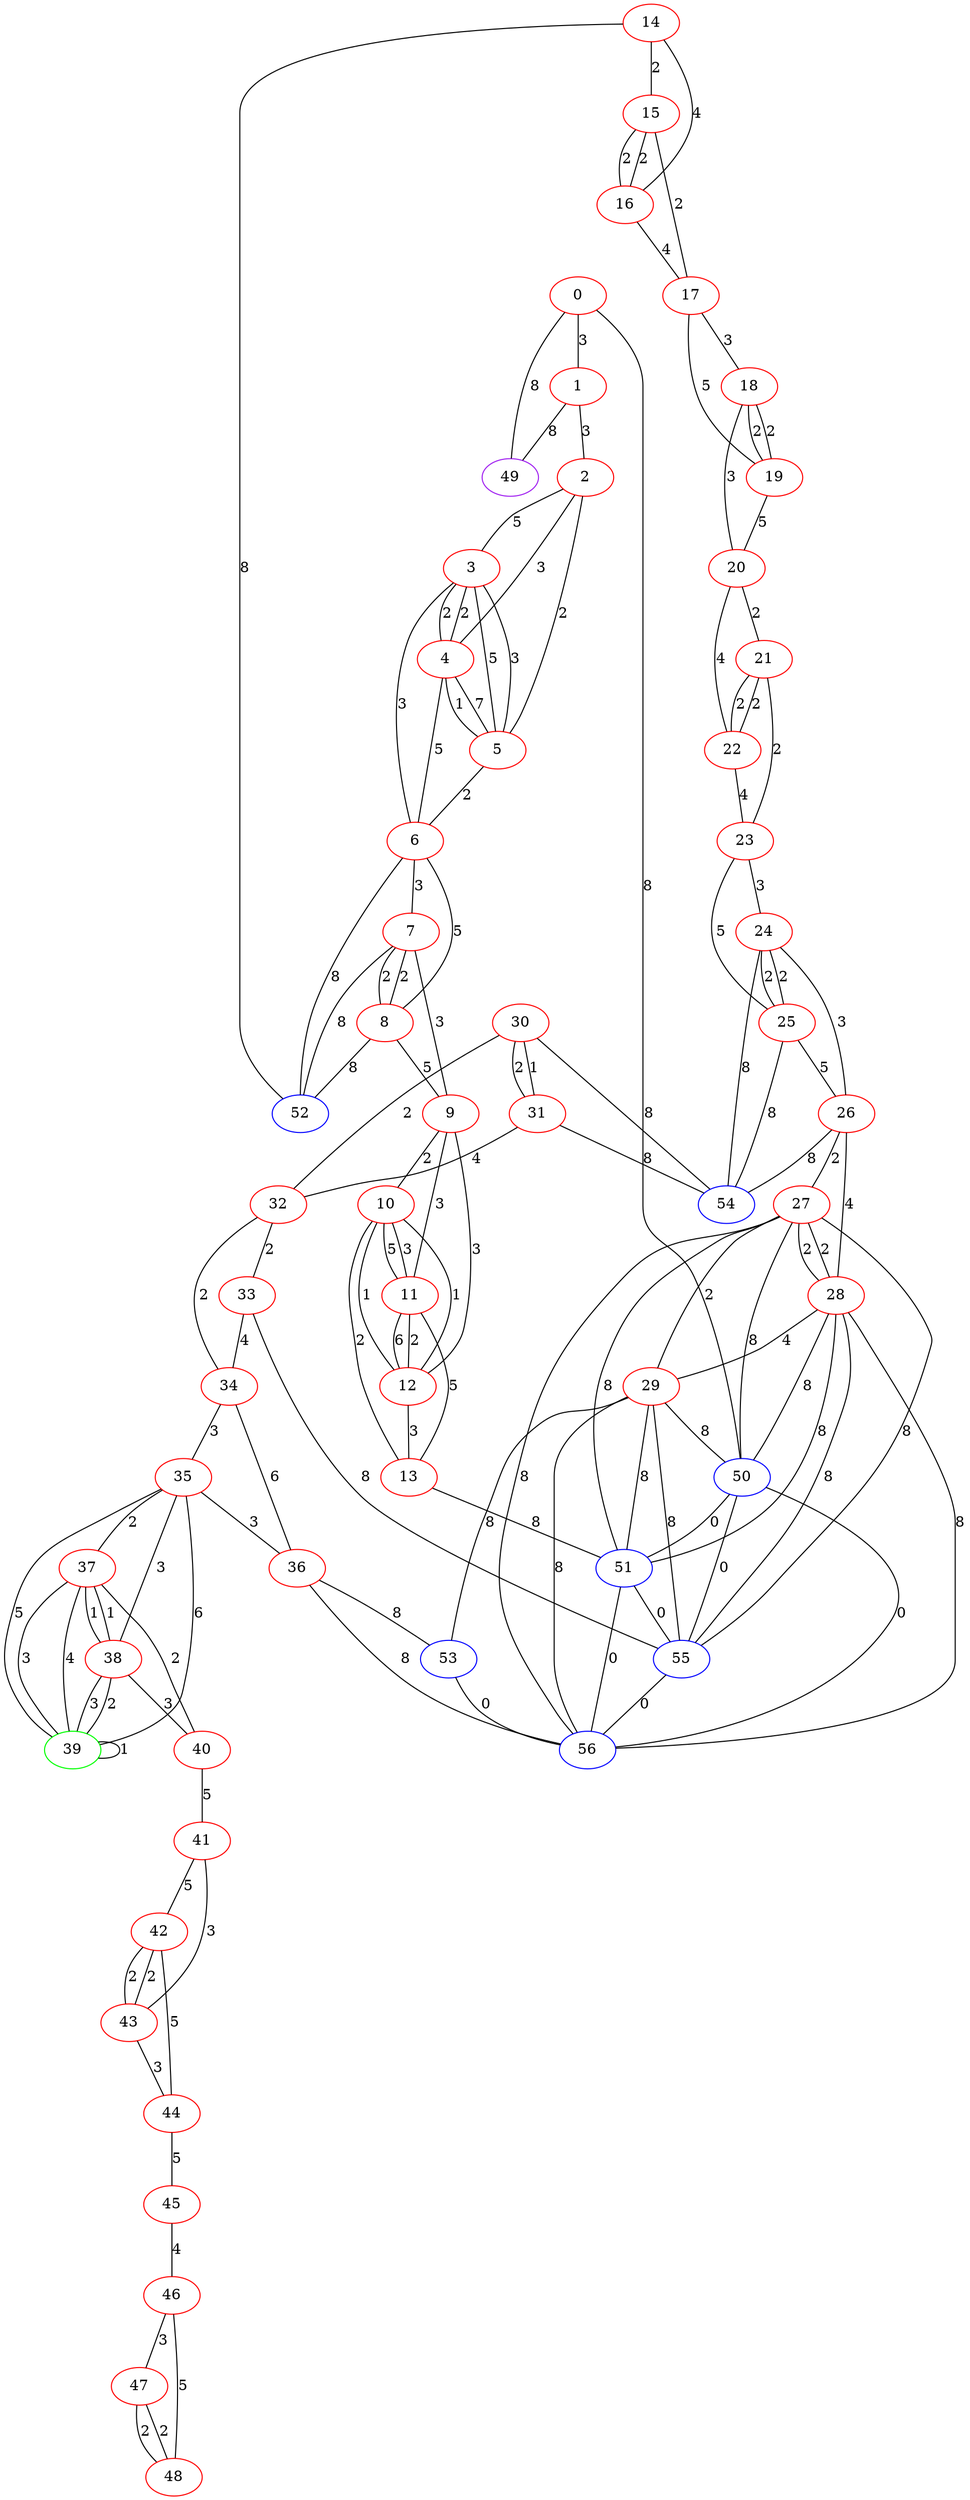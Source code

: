 graph "" {
0 [color=red, weight=1];
1 [color=red, weight=1];
2 [color=red, weight=1];
3 [color=red, weight=1];
4 [color=red, weight=1];
5 [color=red, weight=1];
6 [color=red, weight=1];
7 [color=red, weight=1];
8 [color=red, weight=1];
9 [color=red, weight=1];
10 [color=red, weight=1];
11 [color=red, weight=1];
12 [color=red, weight=1];
13 [color=red, weight=1];
14 [color=red, weight=1];
15 [color=red, weight=1];
16 [color=red, weight=1];
17 [color=red, weight=1];
18 [color=red, weight=1];
19 [color=red, weight=1];
20 [color=red, weight=1];
21 [color=red, weight=1];
22 [color=red, weight=1];
23 [color=red, weight=1];
24 [color=red, weight=1];
25 [color=red, weight=1];
26 [color=red, weight=1];
27 [color=red, weight=1];
28 [color=red, weight=1];
29 [color=red, weight=1];
30 [color=red, weight=1];
31 [color=red, weight=1];
32 [color=red, weight=1];
33 [color=red, weight=1];
34 [color=red, weight=1];
35 [color=red, weight=1];
36 [color=red, weight=1];
37 [color=red, weight=1];
38 [color=red, weight=1];
39 [color=green, weight=2];
40 [color=red, weight=1];
41 [color=red, weight=1];
42 [color=red, weight=1];
43 [color=red, weight=1];
44 [color=red, weight=1];
45 [color=red, weight=1];
46 [color=red, weight=1];
47 [color=red, weight=1];
48 [color=red, weight=1];
49 [color=purple, weight=4];
50 [color=blue, weight=3];
51 [color=blue, weight=3];
52 [color=blue, weight=3];
53 [color=blue, weight=3];
54 [color=blue, weight=3];
55 [color=blue, weight=3];
56 [color=blue, weight=3];
0 -- 1  [key=0, label=3];
0 -- 50  [key=0, label=8];
0 -- 49  [key=0, label=8];
1 -- 49  [key=0, label=8];
1 -- 2  [key=0, label=3];
2 -- 3  [key=0, label=5];
2 -- 4  [key=0, label=3];
2 -- 5  [key=0, label=2];
3 -- 4  [key=0, label=2];
3 -- 4  [key=1, label=2];
3 -- 5  [key=0, label=5];
3 -- 5  [key=1, label=3];
3 -- 6  [key=0, label=3];
4 -- 5  [key=0, label=7];
4 -- 5  [key=1, label=1];
4 -- 6  [key=0, label=5];
5 -- 6  [key=0, label=2];
6 -- 7  [key=0, label=3];
6 -- 8  [key=0, label=5];
6 -- 52  [key=0, label=8];
7 -- 8  [key=0, label=2];
7 -- 8  [key=1, label=2];
7 -- 9  [key=0, label=3];
7 -- 52  [key=0, label=8];
8 -- 9  [key=0, label=5];
8 -- 52  [key=0, label=8];
9 -- 10  [key=0, label=2];
9 -- 11  [key=0, label=3];
9 -- 12  [key=0, label=3];
10 -- 11  [key=0, label=3];
10 -- 11  [key=1, label=5];
10 -- 12  [key=0, label=1];
10 -- 12  [key=1, label=1];
10 -- 13  [key=0, label=2];
11 -- 12  [key=0, label=2];
11 -- 12  [key=1, label=6];
11 -- 13  [key=0, label=5];
12 -- 13  [key=0, label=3];
13 -- 51  [key=0, label=8];
14 -- 16  [key=0, label=4];
14 -- 52  [key=0, label=8];
14 -- 15  [key=0, label=2];
15 -- 16  [key=0, label=2];
15 -- 16  [key=1, label=2];
15 -- 17  [key=0, label=2];
16 -- 17  [key=0, label=4];
17 -- 18  [key=0, label=3];
17 -- 19  [key=0, label=5];
18 -- 19  [key=0, label=2];
18 -- 19  [key=1, label=2];
18 -- 20  [key=0, label=3];
19 -- 20  [key=0, label=5];
20 -- 21  [key=0, label=2];
20 -- 22  [key=0, label=4];
21 -- 22  [key=0, label=2];
21 -- 22  [key=1, label=2];
21 -- 23  [key=0, label=2];
22 -- 23  [key=0, label=4];
23 -- 24  [key=0, label=3];
23 -- 25  [key=0, label=5];
24 -- 25  [key=0, label=2];
24 -- 25  [key=1, label=2];
24 -- 26  [key=0, label=3];
24 -- 54  [key=0, label=8];
25 -- 26  [key=0, label=5];
25 -- 54  [key=0, label=8];
26 -- 27  [key=0, label=2];
26 -- 28  [key=0, label=4];
26 -- 54  [key=0, label=8];
27 -- 50  [key=0, label=8];
27 -- 51  [key=0, label=8];
27 -- 55  [key=0, label=8];
27 -- 56  [key=0, label=8];
27 -- 28  [key=0, label=2];
27 -- 28  [key=1, label=2];
27 -- 29  [key=0, label=2];
28 -- 50  [key=0, label=8];
28 -- 51  [key=0, label=8];
28 -- 55  [key=0, label=8];
28 -- 56  [key=0, label=8];
28 -- 29  [key=0, label=4];
29 -- 50  [key=0, label=8];
29 -- 51  [key=0, label=8];
29 -- 53  [key=0, label=8];
29 -- 55  [key=0, label=8];
29 -- 56  [key=0, label=8];
30 -- 32  [key=0, label=2];
30 -- 54  [key=0, label=8];
30 -- 31  [key=0, label=2];
30 -- 31  [key=1, label=1];
31 -- 32  [key=0, label=4];
31 -- 54  [key=0, label=8];
32 -- 33  [key=0, label=2];
32 -- 34  [key=0, label=2];
33 -- 34  [key=0, label=4];
33 -- 55  [key=0, label=8];
34 -- 35  [key=0, label=3];
34 -- 36  [key=0, label=6];
35 -- 36  [key=0, label=3];
35 -- 37  [key=0, label=2];
35 -- 38  [key=0, label=3];
35 -- 39  [key=0, label=5];
35 -- 39  [key=1, label=6];
36 -- 56  [key=0, label=8];
36 -- 53  [key=0, label=8];
37 -- 40  [key=0, label=2];
37 -- 38  [key=0, label=1];
37 -- 38  [key=1, label=1];
37 -- 39  [key=0, label=3];
37 -- 39  [key=1, label=4];
38 -- 40  [key=0, label=3];
38 -- 39  [key=0, label=2];
38 -- 39  [key=1, label=3];
39 -- 39  [key=0, label=1];
40 -- 41  [key=0, label=5];
41 -- 42  [key=0, label=5];
41 -- 43  [key=0, label=3];
42 -- 43  [key=0, label=2];
42 -- 43  [key=1, label=2];
42 -- 44  [key=0, label=5];
43 -- 44  [key=0, label=3];
44 -- 45  [key=0, label=5];
45 -- 46  [key=0, label=4];
46 -- 48  [key=0, label=5];
46 -- 47  [key=0, label=3];
47 -- 48  [key=0, label=2];
47 -- 48  [key=1, label=2];
50 -- 51  [key=0, label=0];
50 -- 55  [key=0, label=0];
50 -- 56  [key=0, label=0];
51 -- 55  [key=0, label=0];
51 -- 56  [key=0, label=0];
53 -- 56  [key=0, label=0];
55 -- 56  [key=0, label=0];
}
